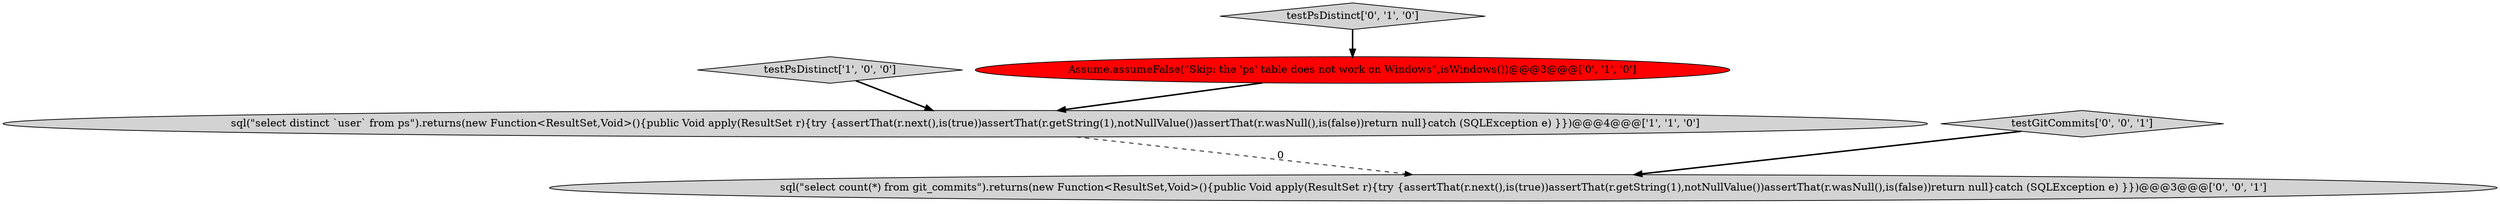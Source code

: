 digraph {
1 [style = filled, label = "testPsDistinct['1', '0', '0']", fillcolor = lightgray, shape = diamond image = "AAA0AAABBB1BBB"];
3 [style = filled, label = "Assume.assumeFalse(\"Skip: the 'ps' table does not work on Windows\",isWindows())@@@3@@@['0', '1', '0']", fillcolor = red, shape = ellipse image = "AAA1AAABBB2BBB"];
5 [style = filled, label = "testGitCommits['0', '0', '1']", fillcolor = lightgray, shape = diamond image = "AAA0AAABBB3BBB"];
0 [style = filled, label = "sql(\"select distinct `user` from ps\").returns(new Function<ResultSet,Void>(){public Void apply(ResultSet r){try {assertThat(r.next(),is(true))assertThat(r.getString(1),notNullValue())assertThat(r.wasNull(),is(false))return null}catch (SQLException e) }})@@@4@@@['1', '1', '0']", fillcolor = lightgray, shape = ellipse image = "AAA0AAABBB1BBB"];
4 [style = filled, label = "sql(\"select count(*) from git_commits\").returns(new Function<ResultSet,Void>(){public Void apply(ResultSet r){try {assertThat(r.next(),is(true))assertThat(r.getString(1),notNullValue())assertThat(r.wasNull(),is(false))return null}catch (SQLException e) }})@@@3@@@['0', '0', '1']", fillcolor = lightgray, shape = ellipse image = "AAA0AAABBB3BBB"];
2 [style = filled, label = "testPsDistinct['0', '1', '0']", fillcolor = lightgray, shape = diamond image = "AAA0AAABBB2BBB"];
3->0 [style = bold, label=""];
0->4 [style = dashed, label="0"];
1->0 [style = bold, label=""];
5->4 [style = bold, label=""];
2->3 [style = bold, label=""];
}
